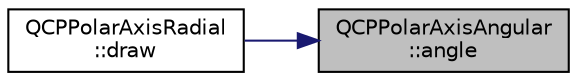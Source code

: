 digraph "QCPPolarAxisAngular::angle"
{
 // LATEX_PDF_SIZE
  edge [fontname="Helvetica",fontsize="10",labelfontname="Helvetica",labelfontsize="10"];
  node [fontname="Helvetica",fontsize="10",shape=record];
  rankdir="RL";
  Node1 [label="QCPPolarAxisAngular\l::angle",height=0.2,width=0.4,color="black", fillcolor="grey75", style="filled", fontcolor="black",tooltip=" "];
  Node1 -> Node2 [dir="back",color="midnightblue",fontsize="10",style="solid",fontname="Helvetica"];
  Node2 [label="QCPPolarAxisRadial\l::draw",height=0.2,width=0.4,color="black", fillcolor="white", style="filled",URL="$classQCPPolarAxisRadial.html#a3cdaf627422f95c727b15dceedc5dfe4",tooltip=" "];
}
